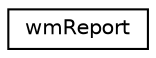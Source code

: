 digraph G
{
  edge [fontname="Helvetica",fontsize="10",labelfontname="Helvetica",labelfontsize="10"];
  node [fontname="Helvetica",fontsize="10",shape=record];
  rankdir=LR;
  Node1 [label="wmReport",height=0.2,width=0.4,color="black", fillcolor="white", style="filled",URL="$da/d0b/structwmReport.html"];
}
